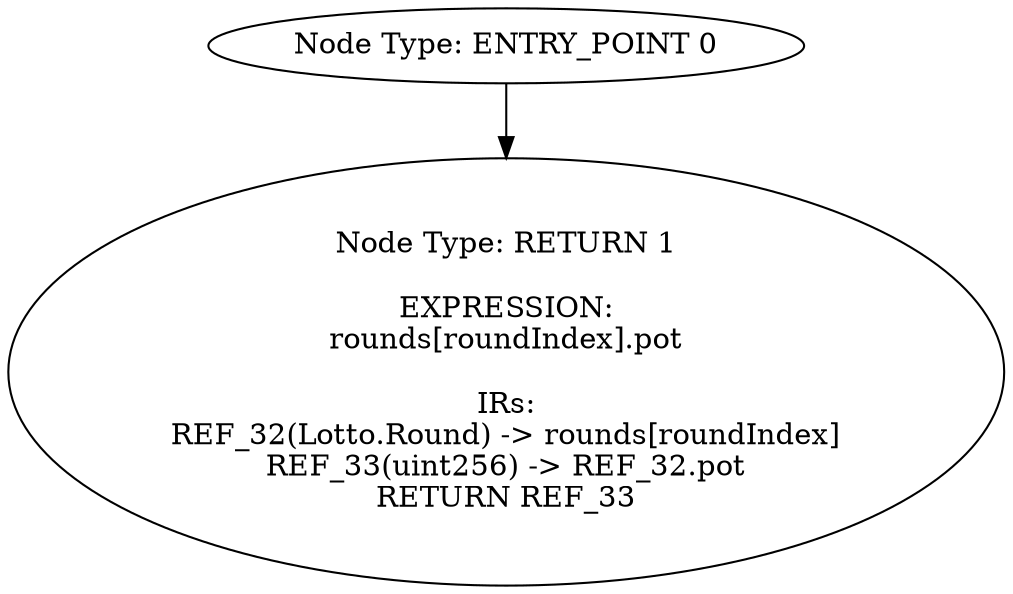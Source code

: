 digraph{
0[label="Node Type: ENTRY_POINT 0
"];
0->1;
1[label="Node Type: RETURN 1

EXPRESSION:
rounds[roundIndex].pot

IRs:
REF_32(Lotto.Round) -> rounds[roundIndex]
REF_33(uint256) -> REF_32.pot
RETURN REF_33"];
}
